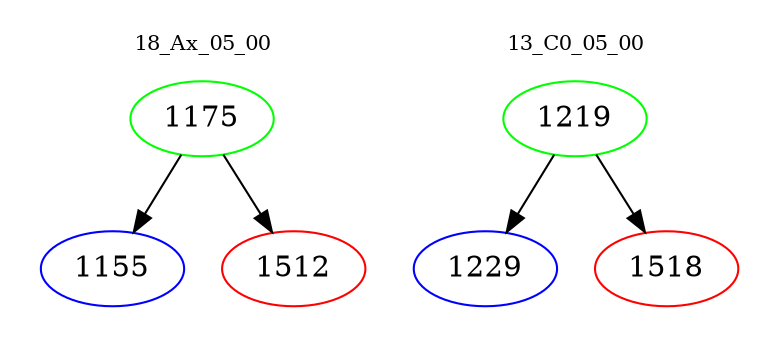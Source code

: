 digraph{
subgraph cluster_0 {
color = white
label = "18_Ax_05_00";
fontsize=10;
T0_1175 [label="1175", color="green"]
T0_1175 -> T0_1155 [color="black"]
T0_1155 [label="1155", color="blue"]
T0_1175 -> T0_1512 [color="black"]
T0_1512 [label="1512", color="red"]
}
subgraph cluster_1 {
color = white
label = "13_C0_05_00";
fontsize=10;
T1_1219 [label="1219", color="green"]
T1_1219 -> T1_1229 [color="black"]
T1_1229 [label="1229", color="blue"]
T1_1219 -> T1_1518 [color="black"]
T1_1518 [label="1518", color="red"]
}
}
